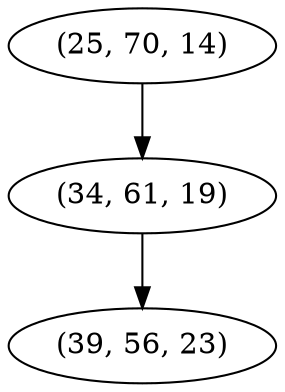 digraph tree {
    "(25, 70, 14)";
    "(34, 61, 19)";
    "(39, 56, 23)";
    "(25, 70, 14)" -> "(34, 61, 19)";
    "(34, 61, 19)" -> "(39, 56, 23)";
}
